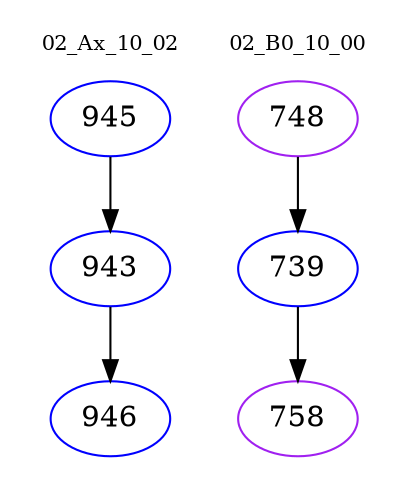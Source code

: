digraph{
subgraph cluster_0 {
color = white
label = "02_Ax_10_02";
fontsize=10;
T0_945 [label="945", color="blue"]
T0_945 -> T0_943 [color="black"]
T0_943 [label="943", color="blue"]
T0_943 -> T0_946 [color="black"]
T0_946 [label="946", color="blue"]
}
subgraph cluster_1 {
color = white
label = "02_B0_10_00";
fontsize=10;
T1_748 [label="748", color="purple"]
T1_748 -> T1_739 [color="black"]
T1_739 [label="739", color="blue"]
T1_739 -> T1_758 [color="black"]
T1_758 [label="758", color="purple"]
}
}
